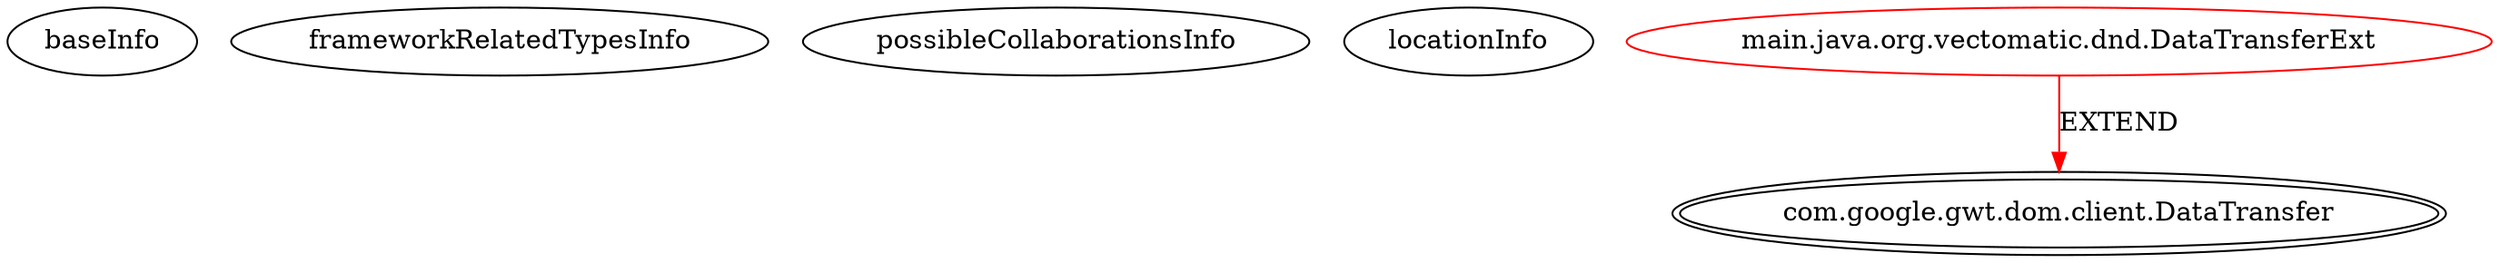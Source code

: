 digraph {
baseInfo[graphId=3454,category="extension_graph",isAnonymous=false,possibleRelation=false]
frameworkRelatedTypesInfo[0="com.google.gwt.dom.client.DataTransfer"]
possibleCollaborationsInfo[]
locationInfo[projectName="laaglu-lib-gwt-file",filePath="/laaglu-lib-gwt-file/lib-gwt-file-master/src/main/java/org/vectomatic/dnd/DataTransferExt.java",contextSignature="DataTransferExt",graphId="3454"]
0[label="main.java.org.vectomatic.dnd.DataTransferExt",vertexType="ROOT_CLIENT_CLASS_DECLARATION",isFrameworkType=false,color=red]
1[label="com.google.gwt.dom.client.DataTransfer",vertexType="FRAMEWORK_CLASS_TYPE",isFrameworkType=true,peripheries=2]
0->1[label="EXTEND",color=red]
}
